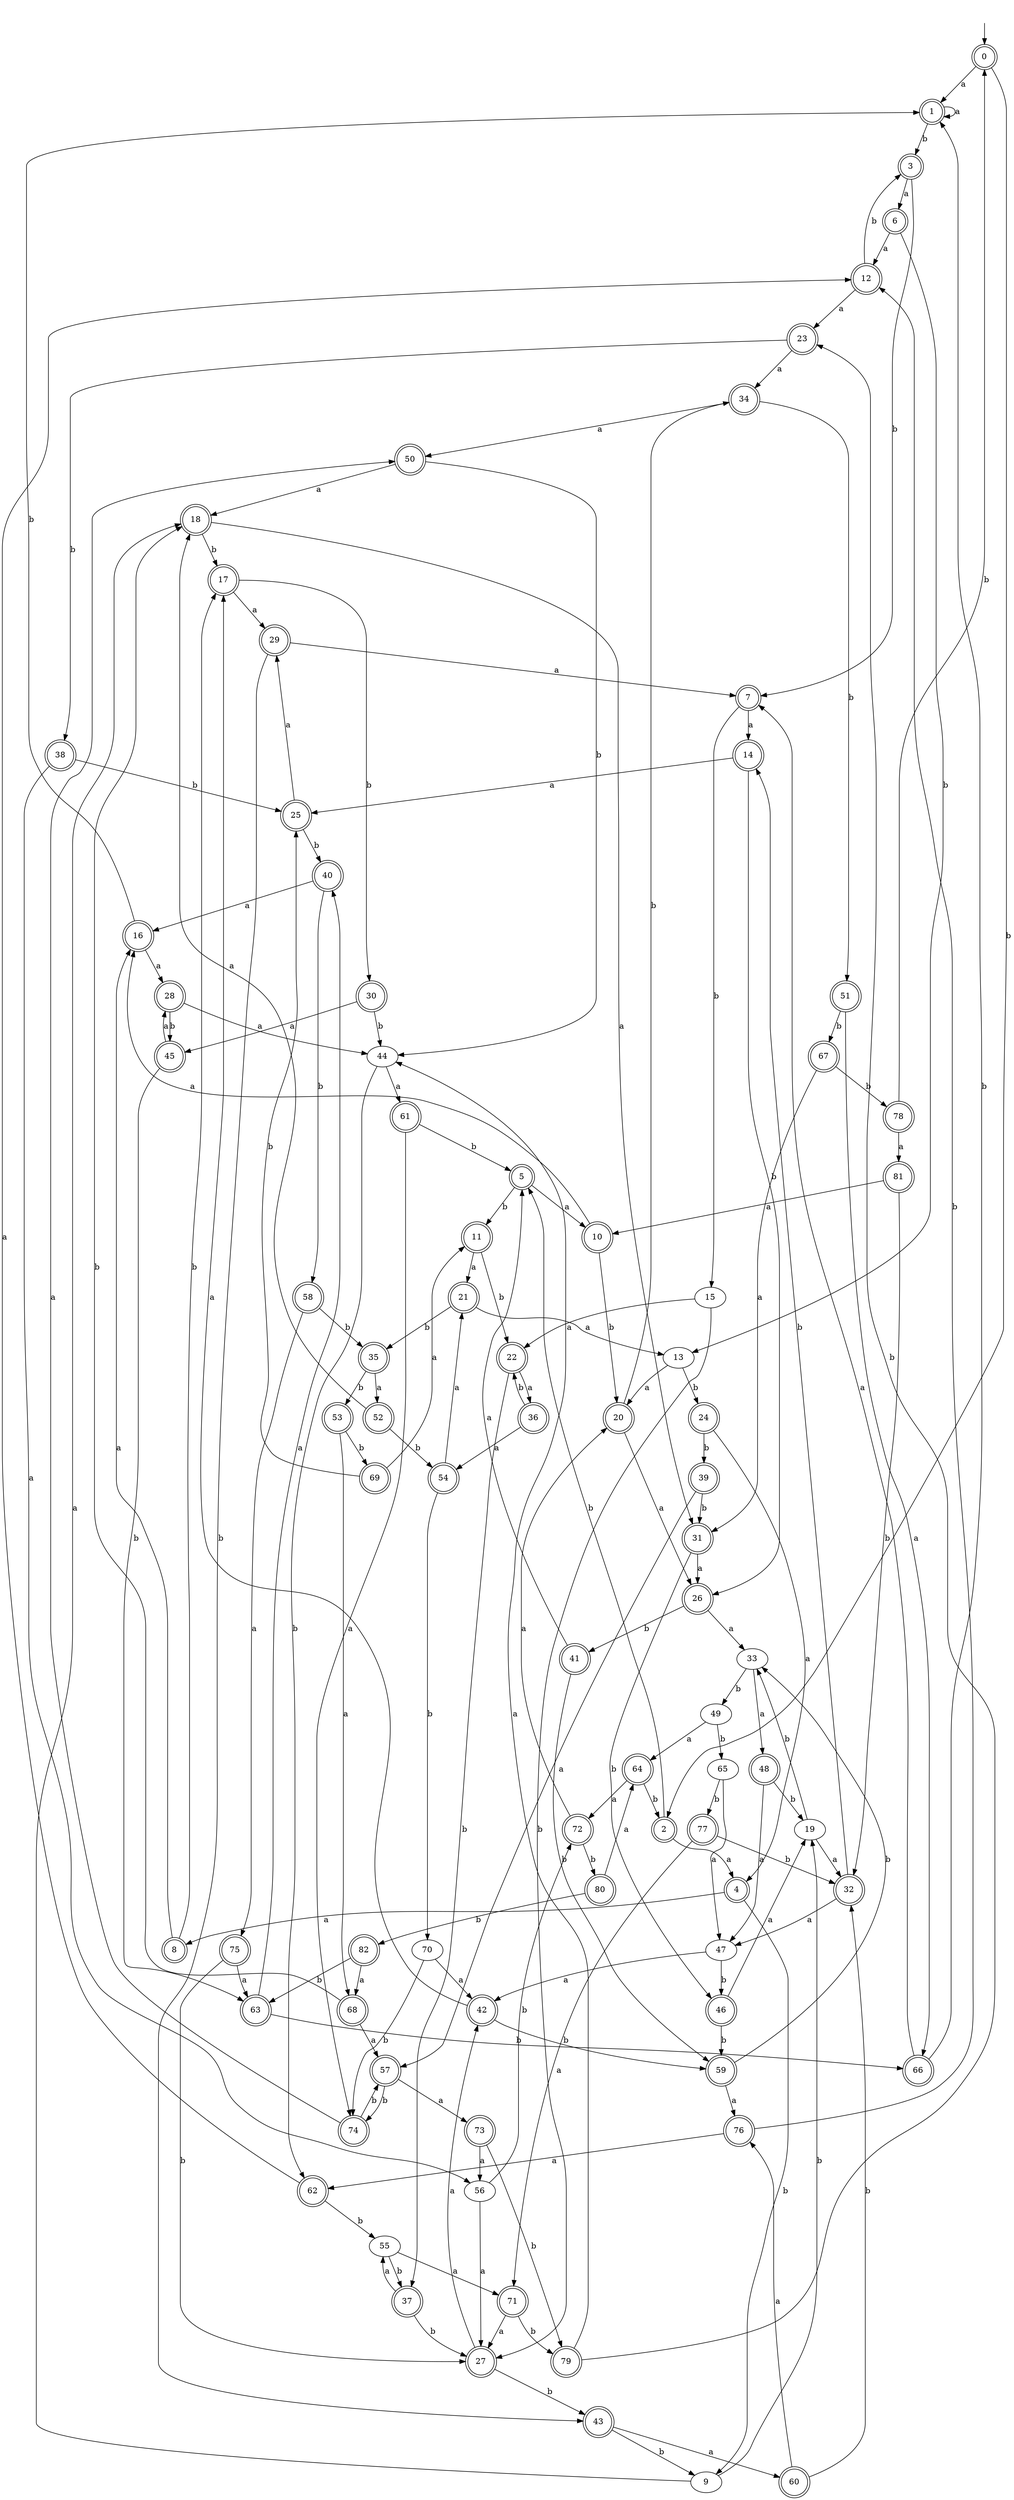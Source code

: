 digraph RandomDFA {
  __start0 [label="", shape=none];
  __start0 -> 0 [label=""];
  0 [shape=circle] [shape=doublecircle]
  0 -> 1 [label="a"]
  0 -> 2 [label="b"]
  1 [shape=doublecircle]
  1 -> 1 [label="a"]
  1 -> 3 [label="b"]
  2 [shape=doublecircle]
  2 -> 4 [label="a"]
  2 -> 5 [label="b"]
  3 [shape=doublecircle]
  3 -> 6 [label="a"]
  3 -> 7 [label="b"]
  4 [shape=doublecircle]
  4 -> 8 [label="a"]
  4 -> 9 [label="b"]
  5 [shape=doublecircle]
  5 -> 10 [label="a"]
  5 -> 11 [label="b"]
  6 [shape=doublecircle]
  6 -> 12 [label="a"]
  6 -> 13 [label="b"]
  7 [shape=doublecircle]
  7 -> 14 [label="a"]
  7 -> 15 [label="b"]
  8 [shape=doublecircle]
  8 -> 16 [label="a"]
  8 -> 17 [label="b"]
  9
  9 -> 18 [label="a"]
  9 -> 19 [label="b"]
  10 [shape=doublecircle]
  10 -> 16 [label="a"]
  10 -> 20 [label="b"]
  11 [shape=doublecircle]
  11 -> 21 [label="a"]
  11 -> 22 [label="b"]
  12 [shape=doublecircle]
  12 -> 23 [label="a"]
  12 -> 3 [label="b"]
  13
  13 -> 20 [label="a"]
  13 -> 24 [label="b"]
  14 [shape=doublecircle]
  14 -> 25 [label="a"]
  14 -> 26 [label="b"]
  15
  15 -> 22 [label="a"]
  15 -> 27 [label="b"]
  16 [shape=doublecircle]
  16 -> 28 [label="a"]
  16 -> 1 [label="b"]
  17 [shape=doublecircle]
  17 -> 29 [label="a"]
  17 -> 30 [label="b"]
  18 [shape=doublecircle]
  18 -> 31 [label="a"]
  18 -> 17 [label="b"]
  19
  19 -> 32 [label="a"]
  19 -> 33 [label="b"]
  20 [shape=doublecircle]
  20 -> 26 [label="a"]
  20 -> 34 [label="b"]
  21 [shape=doublecircle]
  21 -> 13 [label="a"]
  21 -> 35 [label="b"]
  22 [shape=doublecircle]
  22 -> 36 [label="a"]
  22 -> 37 [label="b"]
  23 [shape=doublecircle]
  23 -> 34 [label="a"]
  23 -> 38 [label="b"]
  24 [shape=doublecircle]
  24 -> 4 [label="a"]
  24 -> 39 [label="b"]
  25 [shape=doublecircle]
  25 -> 29 [label="a"]
  25 -> 40 [label="b"]
  26 [shape=doublecircle]
  26 -> 33 [label="a"]
  26 -> 41 [label="b"]
  27 [shape=doublecircle]
  27 -> 42 [label="a"]
  27 -> 43 [label="b"]
  28 [shape=doublecircle]
  28 -> 44 [label="a"]
  28 -> 45 [label="b"]
  29 [shape=doublecircle]
  29 -> 7 [label="a"]
  29 -> 43 [label="b"]
  30 [shape=doublecircle]
  30 -> 45 [label="a"]
  30 -> 44 [label="b"]
  31 [shape=doublecircle]
  31 -> 26 [label="a"]
  31 -> 46 [label="b"]
  32 [shape=doublecircle]
  32 -> 47 [label="a"]
  32 -> 14 [label="b"]
  33
  33 -> 48 [label="a"]
  33 -> 49 [label="b"]
  34 [shape=doublecircle]
  34 -> 50 [label="a"]
  34 -> 51 [label="b"]
  35 [shape=doublecircle]
  35 -> 52 [label="a"]
  35 -> 53 [label="b"]
  36 [shape=doublecircle]
  36 -> 54 [label="a"]
  36 -> 22 [label="b"]
  37 [shape=doublecircle]
  37 -> 55 [label="a"]
  37 -> 27 [label="b"]
  38 [shape=doublecircle]
  38 -> 56 [label="a"]
  38 -> 25 [label="b"]
  39 [shape=doublecircle]
  39 -> 57 [label="a"]
  39 -> 31 [label="b"]
  40 [shape=doublecircle]
  40 -> 16 [label="a"]
  40 -> 58 [label="b"]
  41 [shape=doublecircle]
  41 -> 5 [label="a"]
  41 -> 59 [label="b"]
  42 [shape=doublecircle]
  42 -> 17 [label="a"]
  42 -> 59 [label="b"]
  43 [shape=doublecircle]
  43 -> 60 [label="a"]
  43 -> 9 [label="b"]
  44
  44 -> 61 [label="a"]
  44 -> 62 [label="b"]
  45 [shape=doublecircle]
  45 -> 28 [label="a"]
  45 -> 63 [label="b"]
  46 [shape=doublecircle]
  46 -> 19 [label="a"]
  46 -> 59 [label="b"]
  47
  47 -> 42 [label="a"]
  47 -> 46 [label="b"]
  48 [shape=doublecircle]
  48 -> 47 [label="a"]
  48 -> 19 [label="b"]
  49
  49 -> 64 [label="a"]
  49 -> 65 [label="b"]
  50 [shape=doublecircle]
  50 -> 18 [label="a"]
  50 -> 44 [label="b"]
  51 [shape=doublecircle]
  51 -> 66 [label="a"]
  51 -> 67 [label="b"]
  52 [shape=doublecircle]
  52 -> 18 [label="a"]
  52 -> 54 [label="b"]
  53 [shape=doublecircle]
  53 -> 68 [label="a"]
  53 -> 69 [label="b"]
  54 [shape=doublecircle]
  54 -> 21 [label="a"]
  54 -> 70 [label="b"]
  55
  55 -> 71 [label="a"]
  55 -> 37 [label="b"]
  56
  56 -> 27 [label="a"]
  56 -> 72 [label="b"]
  57 [shape=doublecircle]
  57 -> 73 [label="a"]
  57 -> 74 [label="b"]
  58 [shape=doublecircle]
  58 -> 75 [label="a"]
  58 -> 35 [label="b"]
  59 [shape=doublecircle]
  59 -> 76 [label="a"]
  59 -> 33 [label="b"]
  60 [shape=doublecircle]
  60 -> 76 [label="a"]
  60 -> 32 [label="b"]
  61 [shape=doublecircle]
  61 -> 74 [label="a"]
  61 -> 5 [label="b"]
  62 [shape=doublecircle]
  62 -> 12 [label="a"]
  62 -> 55 [label="b"]
  63 [shape=doublecircle]
  63 -> 40 [label="a"]
  63 -> 66 [label="b"]
  64 [shape=doublecircle]
  64 -> 72 [label="a"]
  64 -> 2 [label="b"]
  65
  65 -> 47 [label="a"]
  65 -> 77 [label="b"]
  66 [shape=doublecircle]
  66 -> 7 [label="a"]
  66 -> 1 [label="b"]
  67 [shape=doublecircle]
  67 -> 31 [label="a"]
  67 -> 78 [label="b"]
  68 [shape=doublecircle]
  68 -> 57 [label="a"]
  68 -> 18 [label="b"]
  69 [shape=doublecircle]
  69 -> 11 [label="a"]
  69 -> 25 [label="b"]
  70
  70 -> 42 [label="a"]
  70 -> 74 [label="b"]
  71 [shape=doublecircle]
  71 -> 27 [label="a"]
  71 -> 79 [label="b"]
  72 [shape=doublecircle]
  72 -> 20 [label="a"]
  72 -> 80 [label="b"]
  73 [shape=doublecircle]
  73 -> 56 [label="a"]
  73 -> 79 [label="b"]
  74 [shape=doublecircle]
  74 -> 50 [label="a"]
  74 -> 57 [label="b"]
  75 [shape=doublecircle]
  75 -> 63 [label="a"]
  75 -> 27 [label="b"]
  76 [shape=doublecircle]
  76 -> 62 [label="a"]
  76 -> 12 [label="b"]
  77 [shape=doublecircle]
  77 -> 71 [label="a"]
  77 -> 32 [label="b"]
  78 [shape=doublecircle]
  78 -> 81 [label="a"]
  78 -> 0 [label="b"]
  79 [shape=doublecircle]
  79 -> 44 [label="a"]
  79 -> 23 [label="b"]
  80 [shape=doublecircle]
  80 -> 64 [label="a"]
  80 -> 82 [label="b"]
  81 [shape=doublecircle]
  81 -> 10 [label="a"]
  81 -> 32 [label="b"]
  82 [shape=doublecircle]
  82 -> 68 [label="a"]
  82 -> 63 [label="b"]
}

